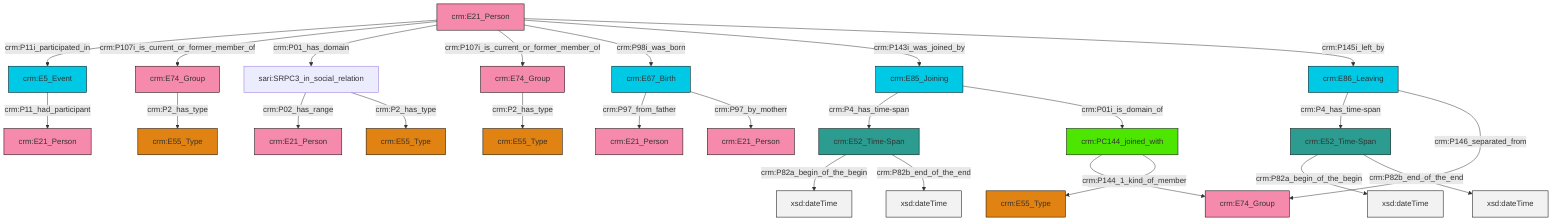 graph TD
classDef Literal fill:#f2f2f2,stroke:#000000;
classDef CRM_Entity fill:#FFFFFF,stroke:#000000;
classDef Temporal_Entity fill:#00C9E6, stroke:#000000;
classDef Type fill:#E18312, stroke:#000000;
classDef Time-Span fill:#2C9C91, stroke:#000000;
classDef Appellation fill:#FFEB7F, stroke:#000000;
classDef Place fill:#008836, stroke:#000000;
classDef Persistent_Item fill:#B266B2, stroke:#000000;
classDef Conceptual_Object fill:#FFD700, stroke:#000000;
classDef Physical_Thing fill:#D2B48C, stroke:#000000;
classDef Actor fill:#f58aad, stroke:#000000;
classDef PC_Classes fill:#4ce600, stroke:#000000;
classDef Multi fill:#cccccc,stroke:#000000;

0["crm:E5_Event"]:::Temporal_Entity -->|crm:P11_had_participant| 1["crm:E21_Person"]:::Actor
2["crm:E21_Person"]:::Actor -->|crm:P11i_participated_in| 0["crm:E5_Event"]:::Temporal_Entity
5["crm:PC144_joined_with"]:::PC_Classes -->|crm:P02_has_range| 6["crm:E74_Group"]:::Actor
7["crm:E86_Leaving"]:::Temporal_Entity -->|crm:P4_has_time-span| 8["crm:E52_Time-Span"]:::Time-Span
13["crm:E74_Group"]:::Actor -->|crm:P2_has_type| 14["crm:E55_Type"]:::Type
11["crm:E85_Joining"]:::Temporal_Entity -->|crm:P4_has_time-span| 17["crm:E52_Time-Span"]:::Time-Span
15["crm:E74_Group"]:::Actor -->|crm:P2_has_type| 18["crm:E55_Type"]:::Type
17["crm:E52_Time-Span"]:::Time-Span -->|crm:P82a_begin_of_the_begin| 25[xsd:dateTime]:::Literal
7["crm:E86_Leaving"]:::Temporal_Entity -->|crm:P146_separated_from| 6["crm:E74_Group"]:::Actor
27["sari:SRPC3_in_social_relation"]:::Default -->|crm:P02_has_range| 23["crm:E21_Person"]:::Actor
2["crm:E21_Person"]:::Actor -->|crm:P107i_is_current_or_former_member_of| 15["crm:E74_Group"]:::Actor
11["crm:E85_Joining"]:::Temporal_Entity -->|crm:P01i_is_domain_of| 5["crm:PC144_joined_with"]:::PC_Classes
8["crm:E52_Time-Span"]:::Time-Span -->|crm:P82a_begin_of_the_begin| 29[xsd:dateTime]:::Literal
17["crm:E52_Time-Span"]:::Time-Span -->|crm:P82b_end_of_the_end| 35[xsd:dateTime]:::Literal
2["crm:E21_Person"]:::Actor -->|crm:P01_has_domain| 27["sari:SRPC3_in_social_relation"]:::Default
5["crm:PC144_joined_with"]:::PC_Classes -->|crm:P144_1_kind_of_member| 37["crm:E55_Type"]:::Type
2["crm:E21_Person"]:::Actor -->|crm:P107i_is_current_or_former_member_of| 13["crm:E74_Group"]:::Actor
27["sari:SRPC3_in_social_relation"]:::Default -->|crm:P2_has_type| 3["crm:E55_Type"]:::Type
2["crm:E21_Person"]:::Actor -->|crm:P98i_was_born| 20["crm:E67_Birth"]:::Temporal_Entity
2["crm:E21_Person"]:::Actor -->|crm:P143i_was_joined_by| 11["crm:E85_Joining"]:::Temporal_Entity
20["crm:E67_Birth"]:::Temporal_Entity -->|crm:P97_from_father| 9["crm:E21_Person"]:::Actor
2["crm:E21_Person"]:::Actor -->|crm:P145i_left_by| 7["crm:E86_Leaving"]:::Temporal_Entity
20["crm:E67_Birth"]:::Temporal_Entity -->|crm:P97_by_motherr| 32["crm:E21_Person"]:::Actor
8["crm:E52_Time-Span"]:::Time-Span -->|crm:P82b_end_of_the_end| 43[xsd:dateTime]:::Literal